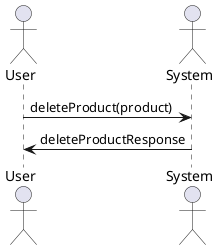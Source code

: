 @startuml delete_product

skinparam backgroundColor #FFFFFF


actor User
actor System

User -> System: deleteProduct(product)
System -> User: deleteProductResponse

@enduml
